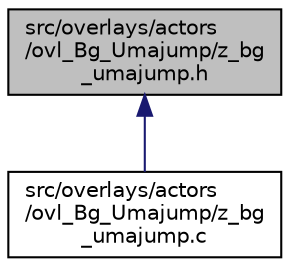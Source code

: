 digraph "src/overlays/actors/ovl_Bg_Umajump/z_bg_umajump.h"
{
 // LATEX_PDF_SIZE
  edge [fontname="Helvetica",fontsize="10",labelfontname="Helvetica",labelfontsize="10"];
  node [fontname="Helvetica",fontsize="10",shape=record];
  Node1 [label="src/overlays/actors\l/ovl_Bg_Umajump/z_bg\l_umajump.h",height=0.2,width=0.4,color="black", fillcolor="grey75", style="filled", fontcolor="black",tooltip=" "];
  Node1 -> Node2 [dir="back",color="midnightblue",fontsize="10",style="solid",fontname="Helvetica"];
  Node2 [label="src/overlays/actors\l/ovl_Bg_Umajump/z_bg\l_umajump.c",height=0.2,width=0.4,color="black", fillcolor="white", style="filled",URL="$de/de3/z__bg__umajump_8c.html",tooltip=" "];
}
